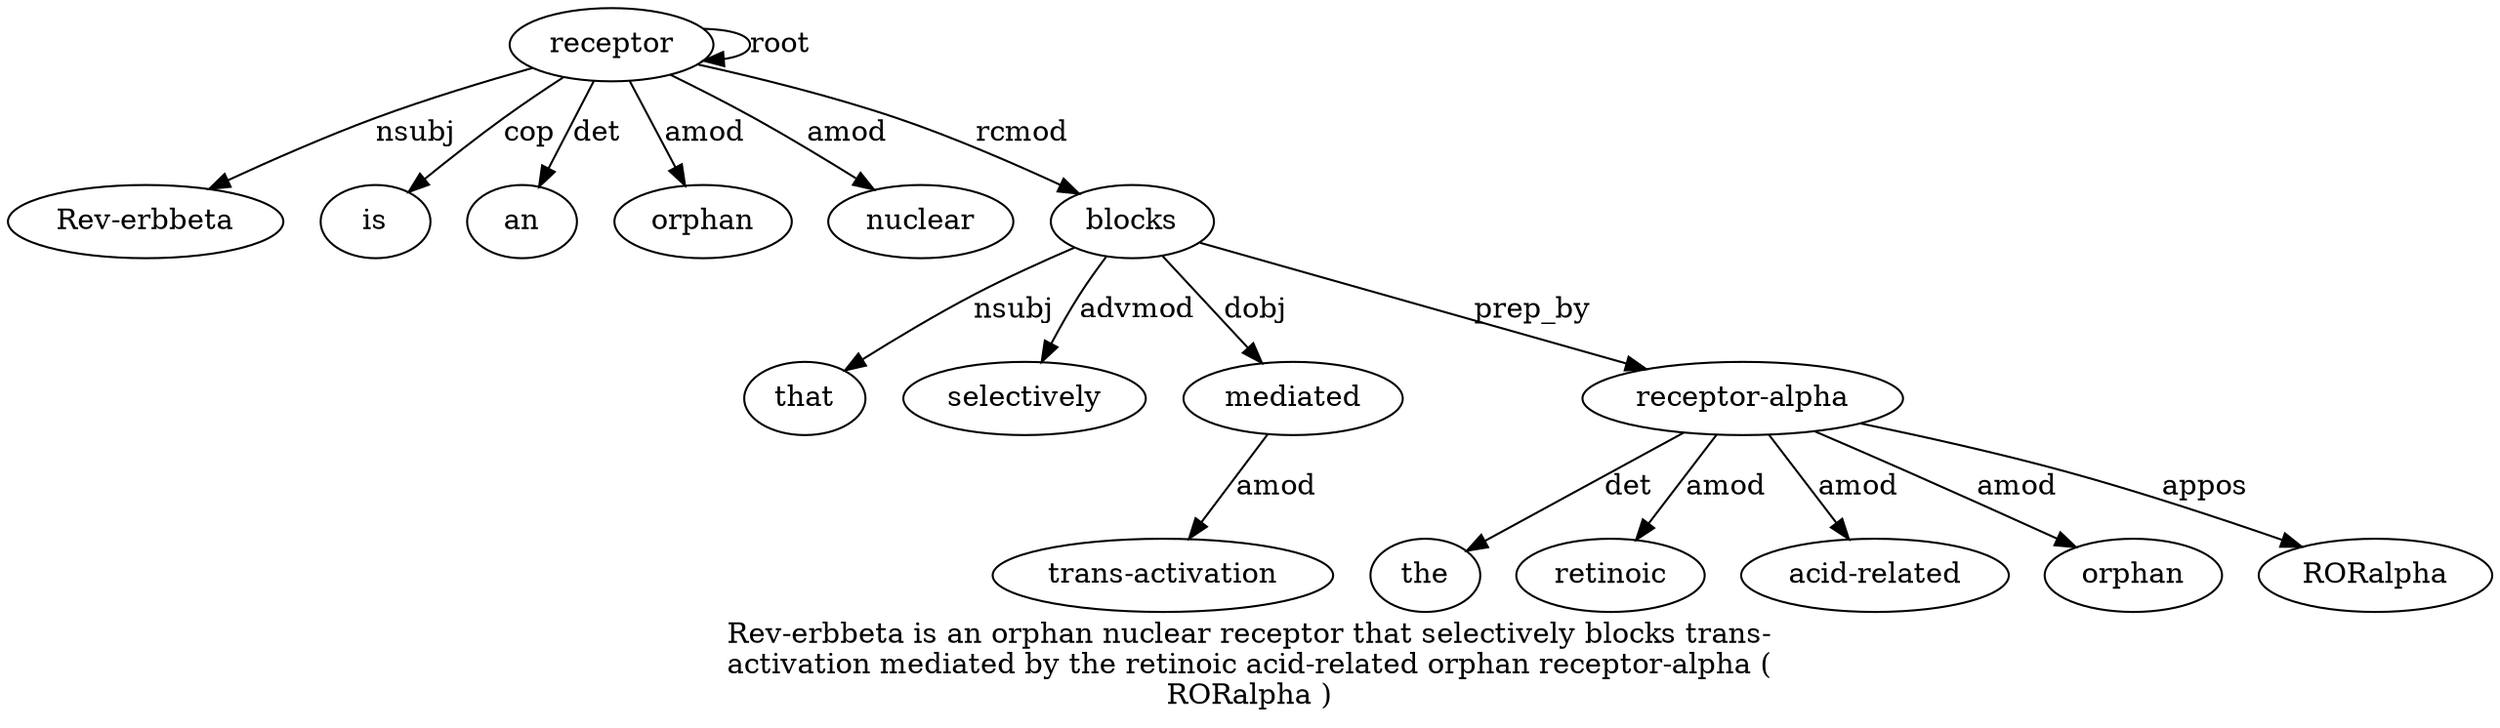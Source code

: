 digraph "Rev-erbbeta is an orphan nuclear receptor that selectively blocks trans-activation mediated by the retinoic acid-related orphan receptor-alpha ( RORalpha )" {
label="Rev-erbbeta is an orphan nuclear receptor that selectively blocks trans-
activation mediated by the retinoic acid-related orphan receptor-alpha (
RORalpha )";
receptor6 [style=filled, fillcolor=white, label=receptor];
"Rev-erbbeta1" [style=filled, fillcolor=white, label="Rev-erbbeta"];
receptor6 -> "Rev-erbbeta1"  [label=nsubj];
is2 [style=filled, fillcolor=white, label=is];
receptor6 -> is2  [label=cop];
an3 [style=filled, fillcolor=white, label=an];
receptor6 -> an3  [label=det];
orphan4 [style=filled, fillcolor=white, label=orphan];
receptor6 -> orphan4  [label=amod];
nuclear5 [style=filled, fillcolor=white, label=nuclear];
receptor6 -> nuclear5  [label=amod];
receptor6 -> receptor6  [label=root];
blocks9 [style=filled, fillcolor=white, label=blocks];
that7 [style=filled, fillcolor=white, label=that];
blocks9 -> that7  [label=nsubj];
selectively8 [style=filled, fillcolor=white, label=selectively];
blocks9 -> selectively8  [label=advmod];
receptor6 -> blocks9  [label=rcmod];
mediated11 [style=filled, fillcolor=white, label=mediated];
"trans-activation10" [style=filled, fillcolor=white, label="trans-activation"];
mediated11 -> "trans-activation10"  [label=amod];
blocks9 -> mediated11  [label=dobj];
"receptor-alpha17" [style=filled, fillcolor=white, label="receptor-alpha"];
the13 [style=filled, fillcolor=white, label=the];
"receptor-alpha17" -> the13  [label=det];
retinoic14 [style=filled, fillcolor=white, label=retinoic];
"receptor-alpha17" -> retinoic14  [label=amod];
"acid-related15" [style=filled, fillcolor=white, label="acid-related"];
"receptor-alpha17" -> "acid-related15"  [label=amod];
orphan16 [style=filled, fillcolor=white, label=orphan];
"receptor-alpha17" -> orphan16  [label=amod];
blocks9 -> "receptor-alpha17"  [label=prep_by];
RORalpha19 [style=filled, fillcolor=white, label=RORalpha];
"receptor-alpha17" -> RORalpha19  [label=appos];
}
